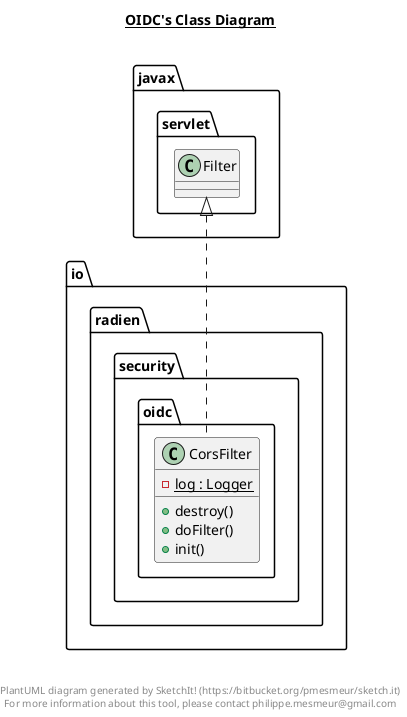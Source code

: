 @startuml

title __OIDC's Class Diagram__\n

  namespace io.radien.security.oidc {
    class io.radien.security.oidc.CorsFilter {
        {static} - log : Logger
        + destroy()
        + doFilter()
        + init()
    }
  }
  

  io.radien.security.oidc.CorsFilter .up.|> javax.servlet.Filter


right footer


PlantUML diagram generated by SketchIt! (https://bitbucket.org/pmesmeur/sketch.it)
For more information about this tool, please contact philippe.mesmeur@gmail.com
endfooter

@enduml
